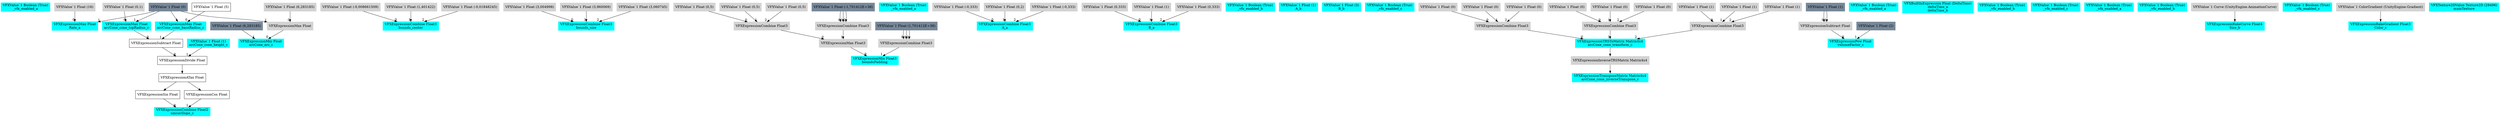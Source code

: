 digraph G {
node0 [shape="box" color="cyan" style="filled" label="VFXValue`1 Boolean (True)
_vfx_enabled_a"]
node1 [shape="box" color="cyan" style="filled" label="VFXExpressionMax Float
Rate_a"]
node2 [shape="box" color="lightgray" style="filled" label="VFXValue`1 Float (16)"]
node3 [shape="box" color="lightslategray" style="filled" label="VFXValue`1 Float (0)"]
node4 [shape="box" color="cyan" style="filled" label="VFXExpressionCombine Float3
bounds_center"]
node5 [shape="box" color="lightgray" style="filled" label="VFXValue`1 Float (-0,008661509)"]
node6 [shape="box" color="lightgray" style="filled" label="VFXValue`1 Float (1,401422)"]
node7 [shape="box" color="lightgray" style="filled" label="VFXValue`1 Float (-0,01848245)"]
node8 [shape="box" color="cyan" style="filled" label="VFXExpressionCombine Float3
bounds_size"]
node9 [shape="box" color="lightgray" style="filled" label="VFXValue`1 Float (3,004998)"]
node10 [shape="box" color="lightgray" style="filled" label="VFXValue`1 Float (3,960069)"]
node11 [shape="box" color="lightgray" style="filled" label="VFXValue`1 Float (3,060745)"]
node12 [shape="box" color="cyan" style="filled" label="VFXExpressionMin Float3
boundsPadding"]
node13 [shape="box" color="lightgray" style="filled" label="VFXExpressionMax Float3"]
node14 [shape="box" color="lightgray" style="filled" label="VFXExpressionCombine Float3"]
node15 [shape="box" color="lightgray" style="filled" label="VFXValue`1 Float (0,5)"]
node16 [shape="box" color="lightgray" style="filled" label="VFXValue`1 Float (0,5)"]
node17 [shape="box" color="lightgray" style="filled" label="VFXValue`1 Float (0,5)"]
node18 [shape="box" color="lightgray" style="filled" label="VFXExpressionCombine Float3"]
node19 [shape="box" color="lightslategray" style="filled" label="VFXValue`1 Float (-1,701412E+38)"]
node20 [shape="box" color="lightgray" style="filled" label="VFXExpressionCombine Float3"]
node21 [shape="box" color="lightslategray" style="filled" label="VFXValue`1 Float (1,701412E+38)"]
node22 [shape="box" color="cyan" style="filled" label="VFXValue`1 Boolean (True)
_vfx_enabled_a"]
node23 [shape="box" color="cyan" style="filled" label="VFXExpressionCombine Float3
A_a"]
node24 [shape="box" color="lightgray" style="filled" label="VFXValue`1 Float (-0,333)"]
node25 [shape="box" color="lightgray" style="filled" label="VFXValue`1 Float (0,2)"]
node26 [shape="box" color="lightgray" style="filled" label="VFXValue`1 Float (-0,333)"]
node27 [shape="box" color="cyan" style="filled" label="VFXExpressionCombine Float3
B_a"]
node28 [shape="box" color="lightgray" style="filled" label="VFXValue`1 Float (0,333)"]
node29 [shape="box" color="lightgray" style="filled" label="VFXValue`1 Float (1)"]
node30 [shape="box" color="lightgray" style="filled" label="VFXValue`1 Float (0,333)"]
node31 [shape="box" color="cyan" style="filled" label="VFXValue`1 Boolean (True)
_vfx_enabled_b"]
node32 [shape="box" color="cyan" style="filled" label="VFXValue`1 Float (1)
A_b"]
node33 [shape="box" color="cyan" style="filled" label="VFXValue`1 Float (3)
B_b"]
node34 [shape="box" color="cyan" style="filled" label="VFXValue`1 Boolean (True)
_vfx_enabled_c"]
node35 [shape="box" color="cyan" style="filled" label="VFXExpressionTRSToMatrix Matrix4x4
arcCone_cone_transform_c"]
node36 [shape="box" color="lightgray" style="filled" label="VFXExpressionCombine Float3"]
node37 [shape="box" color="lightgray" style="filled" label="VFXValue`1 Float (0)"]
node38 [shape="box" color="lightgray" style="filled" label="VFXValue`1 Float (0)"]
node39 [shape="box" color="lightgray" style="filled" label="VFXValue`1 Float (0)"]
node40 [shape="box" color="lightgray" style="filled" label="VFXExpressionCombine Float3"]
node41 [shape="box" color="lightgray" style="filled" label="VFXValue`1 Float (0)"]
node42 [shape="box" color="lightgray" style="filled" label="VFXValue`1 Float (0)"]
node43 [shape="box" color="lightgray" style="filled" label="VFXValue`1 Float (0)"]
node44 [shape="box" color="lightgray" style="filled" label="VFXExpressionCombine Float3"]
node45 [shape="box" color="lightgray" style="filled" label="VFXValue`1 Float (1)"]
node46 [shape="box" color="lightgray" style="filled" label="VFXValue`1 Float (1)"]
node47 [shape="box" color="lightgray" style="filled" label="VFXValue`1 Float (1)"]
node48 [shape="box" color="cyan" style="filled" label="VFXExpressionMax Float
arcCone_cone_baseRadius_c"]
node49 [shape="box" label="VFXValue`1 Float (5)"]
node50 [shape="box" color="cyan" style="filled" label="VFXExpressionMax Float
arcCone_cone_topRadius_c"]
node51 [shape="box" color="lightgray" style="filled" label="VFXValue`1 Float (0,1)"]
node52 [shape="box" color="cyan" style="filled" label="VFXValue`1 Float (1)
arcCone_cone_height_c"]
node53 [shape="box" color="cyan" style="filled" label="VFXExpressionMin Float
arcCone_arc_c"]
node54 [shape="box" color="lightgray" style="filled" label="VFXExpressionMax Float"]
node55 [shape="box" color="lightgray" style="filled" label="VFXValue`1 Float (6,283185)"]
node56 [shape="box" color="lightslategray" style="filled" label="VFXValue`1 Float (6,283185)"]
node57 [shape="box" color="cyan" style="filled" label="VFXExpressionPow Float
volumeFactor_c"]
node58 [shape="box" color="lightgray" style="filled" label="VFXExpressionSubtract Float"]
node59 [shape="box" color="lightslategray" style="filled" label="VFXValue`1 Float (1)"]
node60 [shape="box" color="lightslategray" style="filled" label="VFXValue`1 Float (2)"]
node61 [shape="box" color="cyan" style="filled" label="VFXExpressionCombine Float2
sincosSlope_c"]
node62 [shape="box" label="VFXExpressionSin Float"]
node63 [shape="box" label="VFXExpressionATan Float"]
node64 [shape="box" label="VFXExpressionDivide Float"]
node65 [shape="box" label="VFXExpressionSubtract Float"]
node66 [shape="box" label="VFXExpressionCos Float"]
node67 [shape="box" color="cyan" style="filled" label="VFXExpressionTransposeMatrix Matrix4x4
arcCone_cone_inverseTranspose_c"]
node68 [shape="box" color="lightgray" style="filled" label="VFXExpressionInverseTRSMatrix Matrix4x4"]
node69 [shape="box" color="cyan" style="filled" label="VFXValue`1 Boolean (True)
_vfx_enabled_a"]
node70 [shape="box" color="cyan" style="filled" label="VFXBuiltInExpression Float (DeltaTime)
deltaTime_a
deltaTime_b"]
node71 [shape="box" color="cyan" style="filled" label="VFXValue`1 Boolean (True)
_vfx_enabled_b"]
node72 [shape="box" color="cyan" style="filled" label="VFXValue`1 Boolean (True)
_vfx_enabled_c"]
node73 [shape="box" color="cyan" style="filled" label="VFXValue`1 Boolean (True)
_vfx_enabled_a"]
node74 [shape="box" color="cyan" style="filled" label="VFXValue`1 Boolean (True)
_vfx_enabled_b"]
node75 [shape="box" color="cyan" style="filled" label="VFXExpressionBakeCurve Float4
Size_b"]
node76 [shape="box" color="lightgray" style="filled" label="VFXValue`1 Curve (UnityEngine.AnimationCurve)"]
node77 [shape="box" color="cyan" style="filled" label="VFXValue`1 Boolean (True)
_vfx_enabled_c"]
node78 [shape="box" color="cyan" style="filled" label="VFXExpressionBakeGradient Float3
Color_c"]
node79 [shape="box" color="lightgray" style="filled" label="VFXValue`1 ColorGradient (UnityEngine.Gradient)"]
node80 [shape="box" color="cyan" style="filled" label="VFXTexture2DValue Texture2D (29496)
mainTexture"]
node2 -> node1 [headlabel="0"]
node3 -> node1 [headlabel="1"]
node5 -> node4 [headlabel="0"]
node6 -> node4 [headlabel="1"]
node7 -> node4 [headlabel="2"]
node9 -> node8 [headlabel="0"]
node10 -> node8 [headlabel="1"]
node11 -> node8 [headlabel="2"]
node13 -> node12 [headlabel="0"]
node20 -> node12 [headlabel="1"]
node14 -> node13 [headlabel="0"]
node18 -> node13 [headlabel="1"]
node15 -> node14 [headlabel="0"]
node16 -> node14 [headlabel="1"]
node17 -> node14 [headlabel="2"]
node19 -> node18 [headlabel="0"]
node19 -> node18 [headlabel="1"]
node19 -> node18 [headlabel="2"]
node21 -> node20 [headlabel="0"]
node21 -> node20 [headlabel="1"]
node21 -> node20 [headlabel="2"]
node24 -> node23 [headlabel="0"]
node25 -> node23 [headlabel="1"]
node26 -> node23 [headlabel="2"]
node28 -> node27 [headlabel="0"]
node29 -> node27 [headlabel="1"]
node30 -> node27 [headlabel="2"]
node36 -> node35 [headlabel="0"]
node40 -> node35 [headlabel="1"]
node44 -> node35 [headlabel="2"]
node37 -> node36 [headlabel="0"]
node38 -> node36 [headlabel="1"]
node39 -> node36 [headlabel="2"]
node41 -> node40 [headlabel="0"]
node42 -> node40 [headlabel="1"]
node43 -> node40 [headlabel="2"]
node45 -> node44 [headlabel="0"]
node46 -> node44 [headlabel="1"]
node47 -> node44 [headlabel="2"]
node49 -> node48 [headlabel="0"]
node3 -> node48 [headlabel="1"]
node51 -> node50 [headlabel="0"]
node3 -> node50 [headlabel="1"]
node54 -> node53 [headlabel="0"]
node56 -> node53 [headlabel="1"]
node55 -> node54 [headlabel="0"]
node3 -> node54 [headlabel="1"]
node58 -> node57 [headlabel="0"]
node60 -> node57 [headlabel="1"]
node59 -> node58 [headlabel="0"]
node59 -> node58 [headlabel="1"]
node62 -> node61 [headlabel="0"]
node66 -> node61 [headlabel="1"]
node63 -> node62 
node64 -> node63 
node65 -> node64 [headlabel="0"]
node52 -> node64 [headlabel="1"]
node50 -> node65 [headlabel="0"]
node48 -> node65 [headlabel="1"]
node63 -> node66 
node68 -> node67 
node35 -> node68 
node76 -> node75 
node79 -> node78 
}

